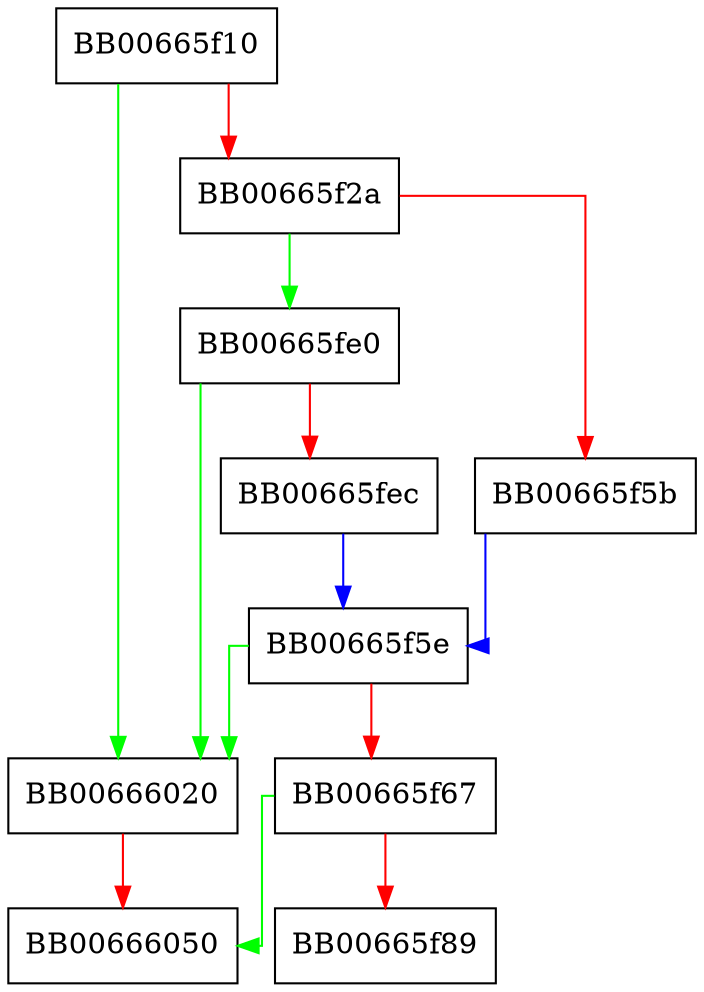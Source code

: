 digraph X509V3_EXT_add_alias {
  node [shape="box"];
  graph [splines=ortho];
  BB00665f10 -> BB00666020 [color="green"];
  BB00665f10 -> BB00665f2a [color="red"];
  BB00665f2a -> BB00665fe0 [color="green"];
  BB00665f2a -> BB00665f5b [color="red"];
  BB00665f5b -> BB00665f5e [color="blue"];
  BB00665f5e -> BB00666020 [color="green"];
  BB00665f5e -> BB00665f67 [color="red"];
  BB00665f67 -> BB00666050 [color="green"];
  BB00665f67 -> BB00665f89 [color="red"];
  BB00665fe0 -> BB00666020 [color="green"];
  BB00665fe0 -> BB00665fec [color="red"];
  BB00665fec -> BB00665f5e [color="blue"];
  BB00666020 -> BB00666050 [color="red"];
}